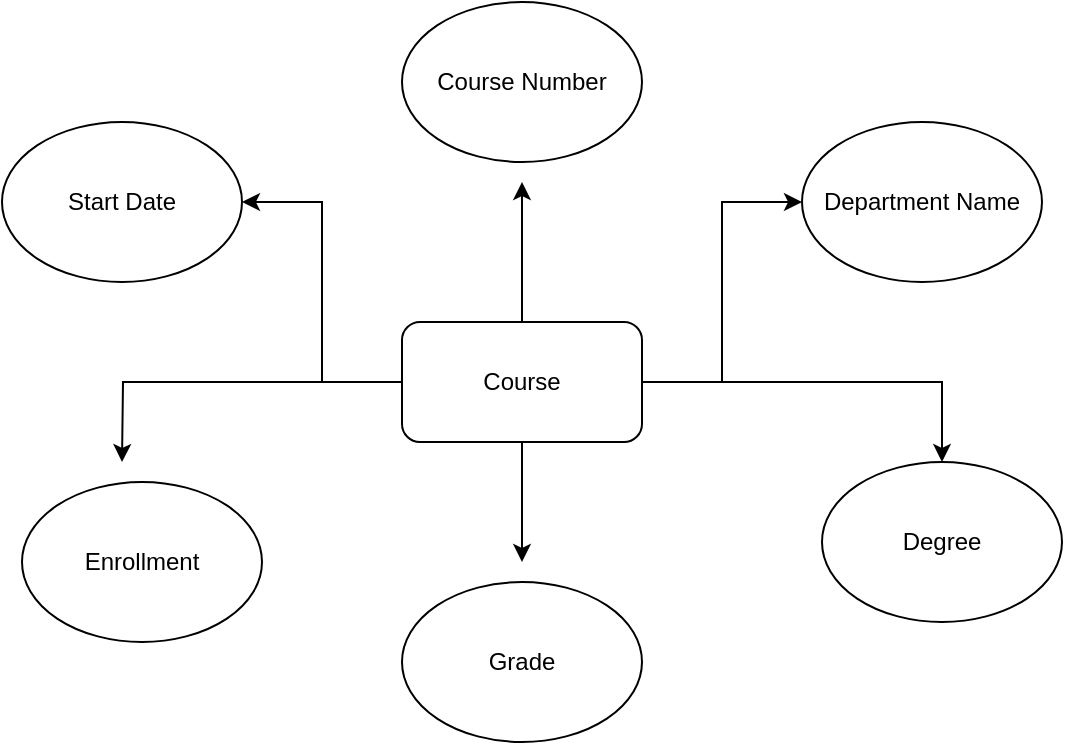 <mxfile>
    <diagram id="7ZoS2o9HV7SOOuJMcav9" name="Page-1">
        <mxGraphModel dx="584" dy="407" grid="1" gridSize="10" guides="1" tooltips="1" connect="1" arrows="1" fold="1" page="1" pageScale="1" pageWidth="850" pageHeight="1100" math="0" shadow="0">
            <root>
                <mxCell id="0"/>
                <mxCell id="1" parent="0"/>
                <mxCell id="9" style="edgeStyle=orthogonalEdgeStyle;rounded=0;orthogonalLoop=1;jettySize=auto;html=1;" edge="1" parent="1" source="2" target="7">
                    <mxGeometry relative="1" as="geometry"/>
                </mxCell>
                <mxCell id="11" style="edgeStyle=orthogonalEdgeStyle;rounded=0;orthogonalLoop=1;jettySize=auto;html=1;exitX=1;exitY=0.5;exitDx=0;exitDy=0;entryX=0;entryY=0.5;entryDx=0;entryDy=0;" edge="1" parent="1" source="2" target="3">
                    <mxGeometry relative="1" as="geometry"/>
                </mxCell>
                <mxCell id="13" style="edgeStyle=orthogonalEdgeStyle;rounded=0;orthogonalLoop=1;jettySize=auto;html=1;entryX=1;entryY=0.5;entryDx=0;entryDy=0;" edge="1" parent="1" source="2" target="5">
                    <mxGeometry relative="1" as="geometry"/>
                </mxCell>
                <mxCell id="14" style="edgeStyle=orthogonalEdgeStyle;rounded=0;orthogonalLoop=1;jettySize=auto;html=1;" edge="1" parent="1" source="2">
                    <mxGeometry relative="1" as="geometry">
                        <mxPoint x="100" y="250" as="targetPoint"/>
                    </mxGeometry>
                </mxCell>
                <mxCell id="16" style="edgeStyle=orthogonalEdgeStyle;rounded=0;orthogonalLoop=1;jettySize=auto;html=1;" edge="1" parent="1" source="2">
                    <mxGeometry relative="1" as="geometry">
                        <mxPoint x="300" y="110" as="targetPoint"/>
                    </mxGeometry>
                </mxCell>
                <mxCell id="18" style="edgeStyle=orthogonalEdgeStyle;rounded=0;orthogonalLoop=1;jettySize=auto;html=1;" edge="1" parent="1" source="2">
                    <mxGeometry relative="1" as="geometry">
                        <mxPoint x="300" y="300" as="targetPoint"/>
                    </mxGeometry>
                </mxCell>
                <mxCell id="2" value="Course" style="rounded=1;whiteSpace=wrap;html=1;" vertex="1" parent="1">
                    <mxGeometry x="240" y="180" width="120" height="60" as="geometry"/>
                </mxCell>
                <mxCell id="3" value="Department Name" style="ellipse;whiteSpace=wrap;html=1;" vertex="1" parent="1">
                    <mxGeometry x="440" y="80" width="120" height="80" as="geometry"/>
                </mxCell>
                <mxCell id="4" value="Course Number" style="ellipse;whiteSpace=wrap;html=1;" vertex="1" parent="1">
                    <mxGeometry x="240" y="20" width="120" height="80" as="geometry"/>
                </mxCell>
                <mxCell id="5" value="Start Date" style="ellipse;whiteSpace=wrap;html=1;" vertex="1" parent="1">
                    <mxGeometry x="40" y="80" width="120" height="80" as="geometry"/>
                </mxCell>
                <mxCell id="6" value="Enrollment" style="ellipse;whiteSpace=wrap;html=1;" vertex="1" parent="1">
                    <mxGeometry x="50" y="260" width="120" height="80" as="geometry"/>
                </mxCell>
                <mxCell id="7" value="Degree" style="ellipse;whiteSpace=wrap;html=1;" vertex="1" parent="1">
                    <mxGeometry x="450" y="250" width="120" height="80" as="geometry"/>
                </mxCell>
                <mxCell id="8" value="Grade" style="ellipse;whiteSpace=wrap;html=1;" vertex="1" parent="1">
                    <mxGeometry x="240" y="310" width="120" height="80" as="geometry"/>
                </mxCell>
            </root>
        </mxGraphModel>
    </diagram>
</mxfile>